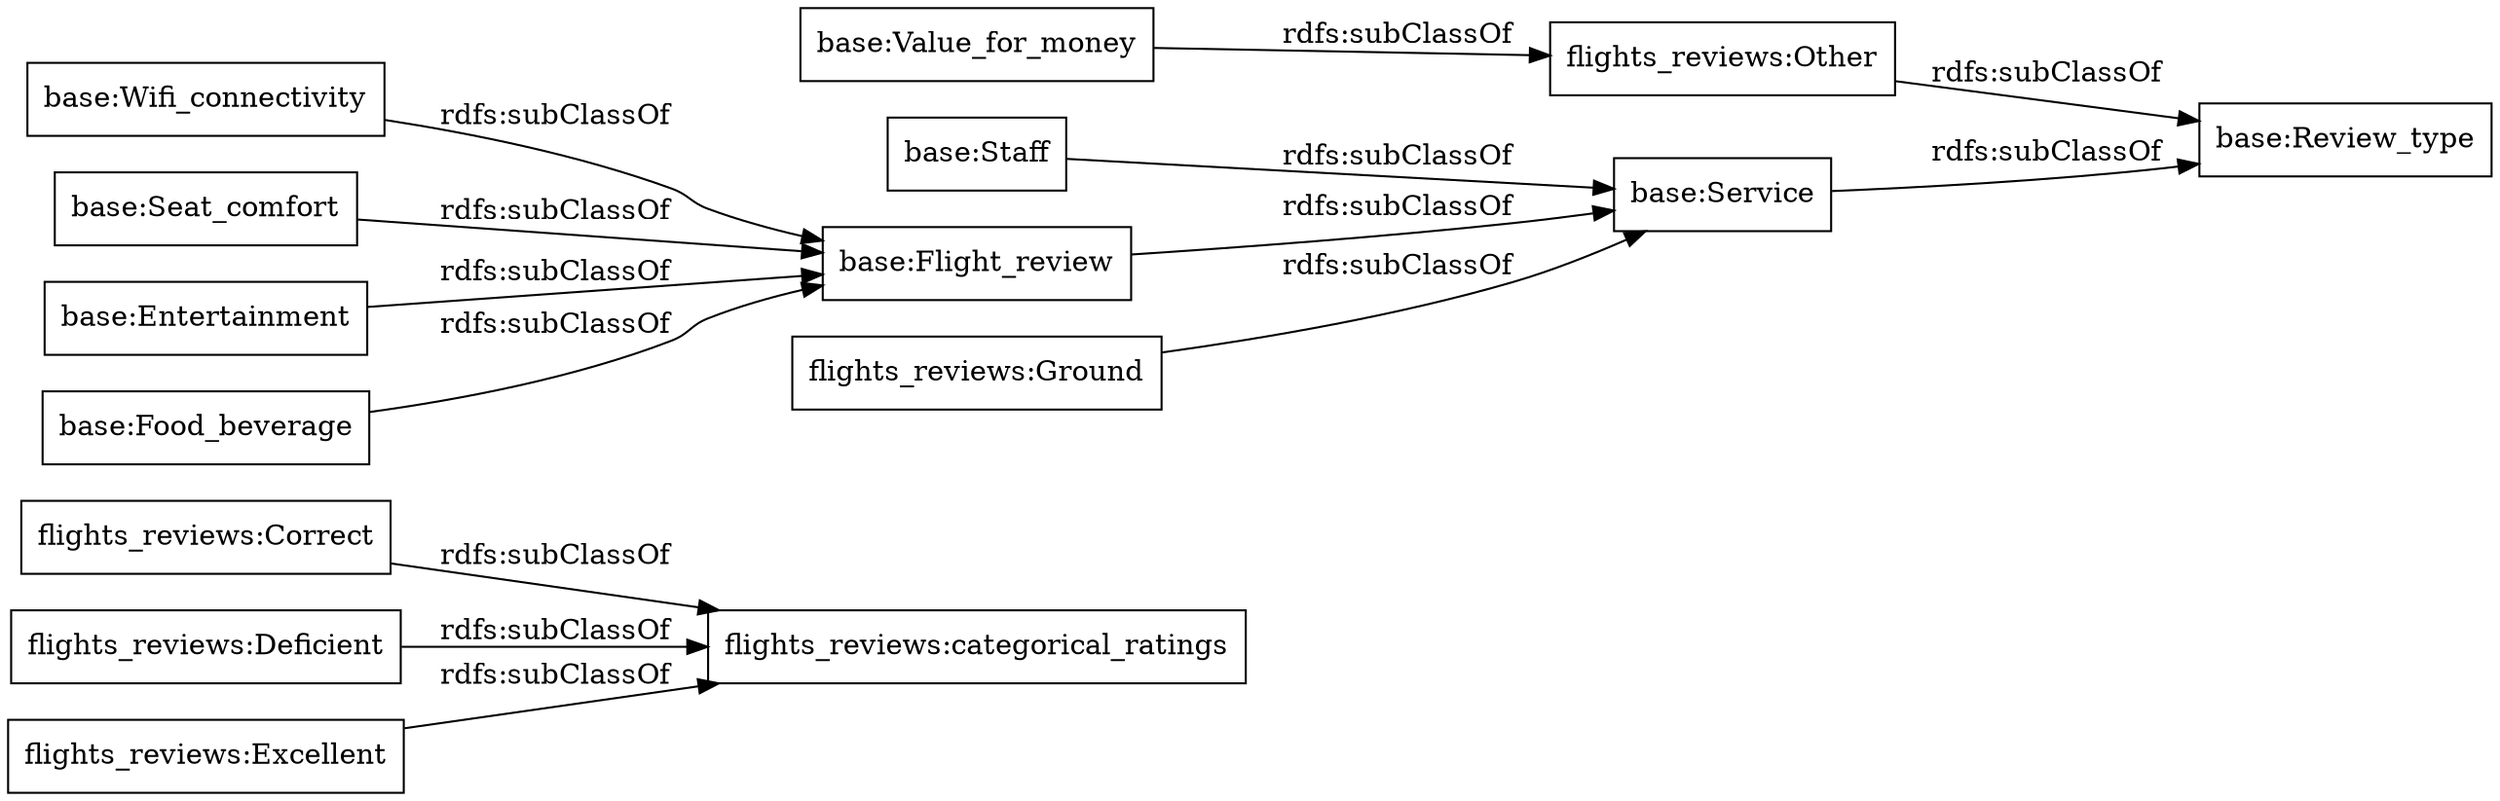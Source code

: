 digraph ar2dtool_diagram { 
rankdir=LR;
size="1000"
node [shape = rectangle, color="black"]; "flights_reviews:categorical_ratings" "base:Service" "base:Wifi_connectivity" "base:Seat_comfort" "flights_reviews:Correct" "base:Staff" "base:Flight_review" "flights_reviews:Deficient" "flights_reviews:Ground" "flights_reviews:Excellent" "base:Entertainment" "base:Value_for_money" "base:Review_type" "flights_reviews:Other" "base:Food_beverage" ; /*classes style*/
	"base:Service" -> "base:Review_type" [ label = "rdfs:subClassOf" ];
	"base:Entertainment" -> "base:Flight_review" [ label = "rdfs:subClassOf" ];
	"base:Value_for_money" -> "flights_reviews:Other" [ label = "rdfs:subClassOf" ];
	"flights_reviews:Correct" -> "flights_reviews:categorical_ratings" [ label = "rdfs:subClassOf" ];
	"flights_reviews:Deficient" -> "flights_reviews:categorical_ratings" [ label = "rdfs:subClassOf" ];
	"flights_reviews:Other" -> "base:Review_type" [ label = "rdfs:subClassOf" ];
	"base:Wifi_connectivity" -> "base:Flight_review" [ label = "rdfs:subClassOf" ];
	"flights_reviews:Excellent" -> "flights_reviews:categorical_ratings" [ label = "rdfs:subClassOf" ];
	"base:Staff" -> "base:Service" [ label = "rdfs:subClassOf" ];
	"base:Flight_review" -> "base:Service" [ label = "rdfs:subClassOf" ];
	"flights_reviews:Ground" -> "base:Service" [ label = "rdfs:subClassOf" ];
	"base:Food_beverage" -> "base:Flight_review" [ label = "rdfs:subClassOf" ];
	"base:Seat_comfort" -> "base:Flight_review" [ label = "rdfs:subClassOf" ];

}
